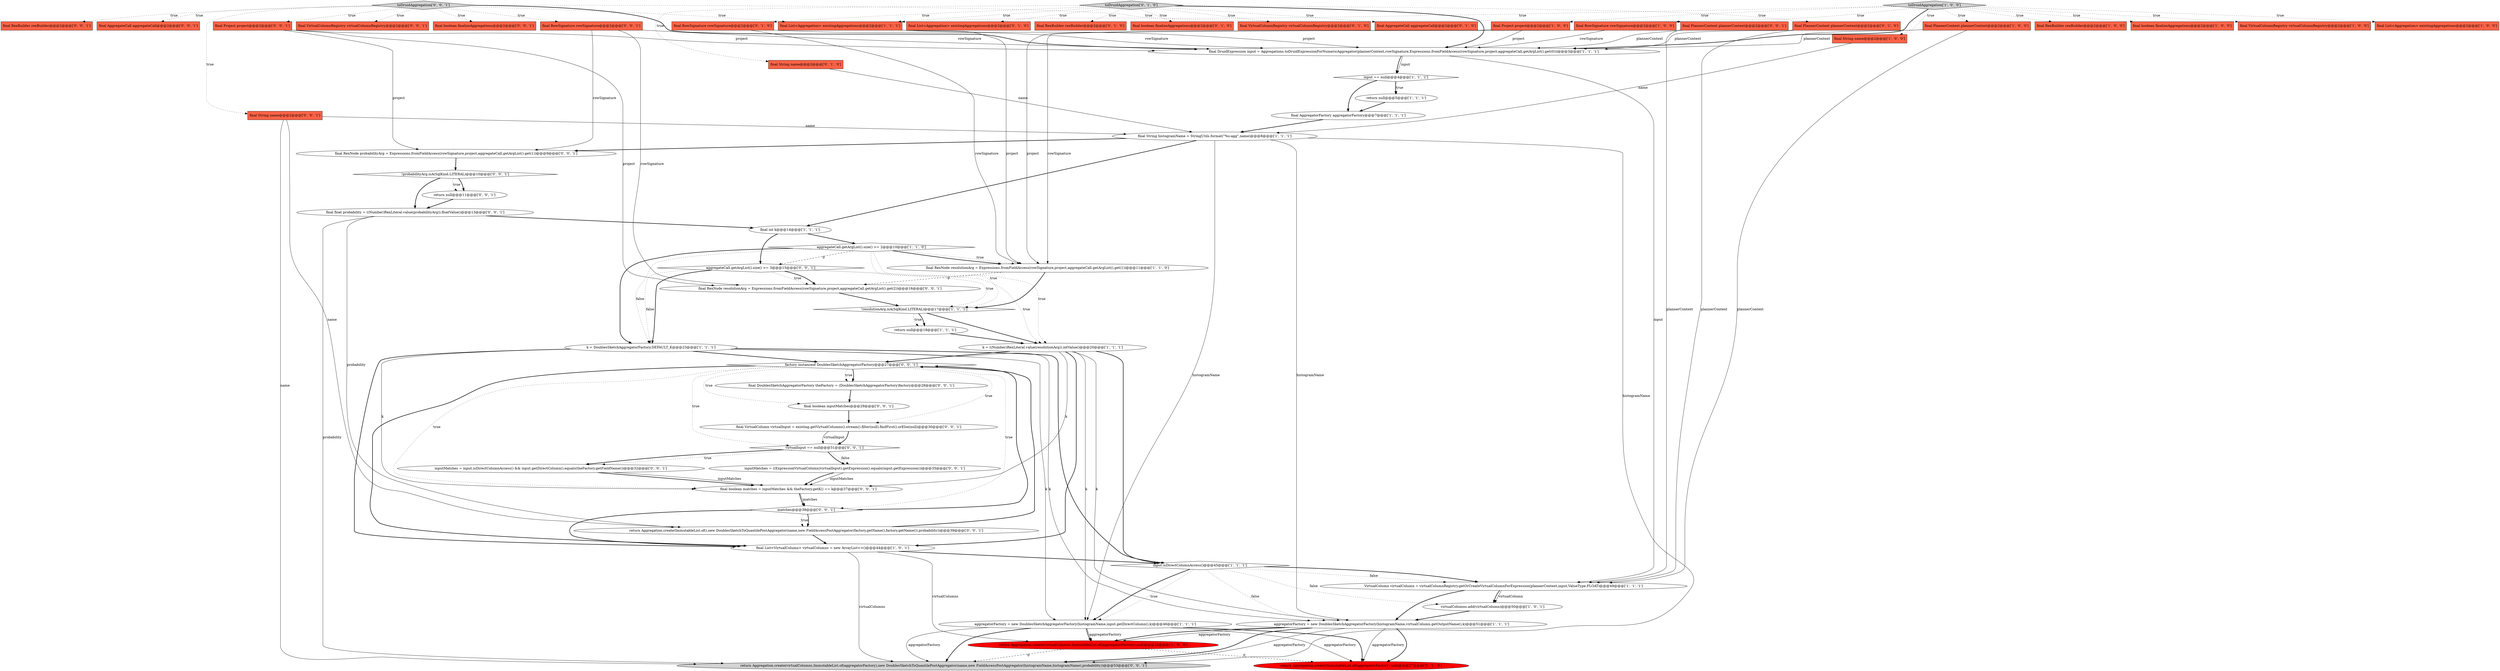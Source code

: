 digraph {
32 [style = filled, label = "return Aggregation.create(ImmutableList.of(aggregatorFactory),null)@@@27@@@['0', '1', '0']", fillcolor = red, shape = ellipse image = "AAA1AAABBB2BBB"];
61 [style = filled, label = "final RexNode resolutionArg = Expressions.fromFieldAccess(rowSignature,project,aggregateCall.getArgList().get(2))@@@16@@@['0', '0', '1']", fillcolor = white, shape = ellipse image = "AAA0AAABBB3BBB"];
43 [style = filled, label = "return Aggregation.create(virtualColumns,ImmutableList.of(aggregatorFactory),new DoublesSketchToQuantilePostAggregator(name,new FieldAccessPostAggregator(histogramName,histogramName),probability))@@@53@@@['0', '0', '1']", fillcolor = lightgray, shape = ellipse image = "AAA0AAABBB3BBB"];
11 [style = filled, label = "return null@@@5@@@['1', '1', '1']", fillcolor = white, shape = ellipse image = "AAA0AAABBB1BBB"];
26 [style = filled, label = "input.isDirectColumnAccess()@@@45@@@['1', '1', '1']", fillcolor = white, shape = diamond image = "AAA0AAABBB1BBB"];
36 [style = filled, label = "final PlannerContext plannerContext@@@2@@@['0', '1', '0']", fillcolor = tomato, shape = box image = "AAA0AAABBB2BBB"];
9 [style = filled, label = "final int k@@@14@@@['1', '1', '1']", fillcolor = white, shape = ellipse image = "AAA0AAABBB1BBB"];
6 [style = filled, label = "virtualColumns.add(virtualColumn)@@@50@@@['1', '0', '1']", fillcolor = white, shape = ellipse image = "AAA0AAABBB1BBB"];
22 [style = filled, label = "final DruidExpression input = Aggregations.toDruidExpressionForNumericAggregator(plannerContext,rowSignature,Expressions.fromFieldAccess(rowSignature,project,aggregateCall.getArgList().get(0)))@@@3@@@['1', '1', '1']", fillcolor = white, shape = ellipse image = "AAA0AAABBB1BBB"];
34 [style = filled, label = "final List<Aggregation> existingAggregations@@@2@@@['0', '1', '0']", fillcolor = tomato, shape = box image = "AAA0AAABBB2BBB"];
42 [style = filled, label = "factory instanceof DoublesSketchAggregatorFactory@@@27@@@['0', '0', '1']", fillcolor = white, shape = diamond image = "AAA0AAABBB3BBB"];
56 [style = filled, label = "matches@@@38@@@['0', '0', '1']", fillcolor = white, shape = diamond image = "AAA0AAABBB3BBB"];
28 [style = filled, label = "final List<Aggregation> existingAggregations@@@2@@@['1', '1', '1']", fillcolor = tomato, shape = box image = "AAA0AAABBB1BBB"];
38 [style = filled, label = "final RexBuilder rexBuilder@@@2@@@['0', '1', '0']", fillcolor = tomato, shape = box image = "AAA0AAABBB2BBB"];
41 [style = filled, label = "aggregateCall.getArgList().size() >= 3@@@15@@@['0', '0', '1']", fillcolor = white, shape = diamond image = "AAA0AAABBB3BBB"];
35 [style = filled, label = "final boolean finalizeAggregations@@@2@@@['0', '1', '0']", fillcolor = tomato, shape = box image = "AAA0AAABBB2BBB"];
48 [style = filled, label = "final VirtualColumnRegistry virtualColumnRegistry@@@2@@@['0', '0', '1']", fillcolor = tomato, shape = box image = "AAA0AAABBB3BBB"];
49 [style = filled, label = "final boolean finalizeAggregations@@@2@@@['0', '0', '1']", fillcolor = tomato, shape = box image = "AAA0AAABBB3BBB"];
2 [style = filled, label = "final String histogramName = StringUtils.format(\"%s:agg\",name)@@@8@@@['1', '1', '1']", fillcolor = white, shape = ellipse image = "AAA0AAABBB1BBB"];
62 [style = filled, label = "inputMatches = input.isDirectColumnAccess() && input.getDirectColumn().equals(theFactory.getFieldName())@@@32@@@['0', '0', '1']", fillcolor = white, shape = ellipse image = "AAA0AAABBB3BBB"];
54 [style = filled, label = "!probabilityArg.isA(SqlKind.LITERAL)@@@10@@@['0', '0', '1']", fillcolor = white, shape = diamond image = "AAA0AAABBB3BBB"];
39 [style = filled, label = "final RexBuilder rexBuilder@@@2@@@['0', '0', '1']", fillcolor = tomato, shape = box image = "AAA0AAABBB3BBB"];
63 [style = filled, label = "final String name@@@2@@@['0', '0', '1']", fillcolor = tomato, shape = box image = "AAA0AAABBB3BBB"];
55 [style = filled, label = "return null@@@11@@@['0', '0', '1']", fillcolor = white, shape = ellipse image = "AAA0AAABBB3BBB"];
57 [style = filled, label = "final PlannerContext plannerContext@@@2@@@['0', '0', '1']", fillcolor = tomato, shape = box image = "AAA0AAABBB3BBB"];
60 [style = filled, label = "toDruidAggregation['0', '0', '1']", fillcolor = lightgray, shape = diamond image = "AAA0AAABBB3BBB"];
46 [style = filled, label = "inputMatches = ((ExpressionVirtualColumn)virtualInput).getExpression().equals(input.getExpression())@@@35@@@['0', '0', '1']", fillcolor = white, shape = ellipse image = "AAA0AAABBB3BBB"];
15 [style = filled, label = "toDruidAggregation['1', '0', '0']", fillcolor = lightgray, shape = diamond image = "AAA0AAABBB1BBB"];
19 [style = filled, label = "aggregateCall.getArgList().size() >= 2@@@10@@@['1', '1', '0']", fillcolor = white, shape = diamond image = "AAA0AAABBB1BBB"];
40 [style = filled, label = "final boolean matches = inputMatches && theFactory.getK() == k@@@37@@@['0', '0', '1']", fillcolor = white, shape = ellipse image = "AAA0AAABBB3BBB"];
16 [style = filled, label = "input == null@@@4@@@['1', '1', '1']", fillcolor = white, shape = diamond image = "AAA0AAABBB1BBB"];
37 [style = filled, label = "final VirtualColumnRegistry virtualColumnRegistry@@@2@@@['0', '1', '0']", fillcolor = tomato, shape = box image = "AAA0AAABBB2BBB"];
0 [style = filled, label = "return Aggregation.create(virtualColumns,ImmutableList.of(aggregatorFactory),null)@@@29@@@['1', '0', '0']", fillcolor = red, shape = ellipse image = "AAA1AAABBB1BBB"];
47 [style = filled, label = "final AggregateCall aggregateCall@@@2@@@['0', '0', '1']", fillcolor = tomato, shape = box image = "AAA0AAABBB3BBB"];
1 [style = filled, label = "final String name@@@2@@@['1', '0', '0']", fillcolor = tomato, shape = box image = "AAA0AAABBB1BBB"];
14 [style = filled, label = "k = DoublesSketchAggregatorFactory.DEFAULT_K@@@23@@@['1', '1', '1']", fillcolor = white, shape = ellipse image = "AAA0AAABBB1BBB"];
58 [style = filled, label = "final float probability = ((Number)RexLiteral.value(probabilityArg)).floatValue()@@@13@@@['0', '0', '1']", fillcolor = white, shape = ellipse image = "AAA0AAABBB3BBB"];
30 [style = filled, label = "toDruidAggregation['0', '1', '0']", fillcolor = lightgray, shape = diamond image = "AAA0AAABBB2BBB"];
20 [style = filled, label = "VirtualColumn virtualColumn = virtualColumnRegistry.getOrCreateVirtualColumnForExpression(plannerContext,input,ValueType.FLOAT)@@@49@@@['1', '1', '1']", fillcolor = white, shape = ellipse image = "AAA0AAABBB1BBB"];
3 [style = filled, label = "final RexBuilder rexBuilder@@@2@@@['1', '0', '0']", fillcolor = tomato, shape = box image = "AAA0AAABBB1BBB"];
31 [style = filled, label = "final String name@@@2@@@['0', '1', '0']", fillcolor = tomato, shape = box image = "AAA0AAABBB2BBB"];
4 [style = filled, label = "return null@@@18@@@['1', '1', '1']", fillcolor = white, shape = ellipse image = "AAA0AAABBB1BBB"];
24 [style = filled, label = "final RexNode resolutionArg = Expressions.fromFieldAccess(rowSignature,project,aggregateCall.getArgList().get(1))@@@11@@@['1', '1', '0']", fillcolor = white, shape = ellipse image = "AAA0AAABBB1BBB"];
27 [style = filled, label = "final boolean finalizeAggregations@@@2@@@['1', '0', '0']", fillcolor = tomato, shape = box image = "AAA0AAABBB1BBB"];
25 [style = filled, label = "final RowSignature rowSignature@@@2@@@['1', '0', '0']", fillcolor = tomato, shape = box image = "AAA0AAABBB1BBB"];
17 [style = filled, label = "final AggregatorFactory aggregatorFactory@@@7@@@['1', '1', '1']", fillcolor = white, shape = ellipse image = "AAA0AAABBB1BBB"];
7 [style = filled, label = "aggregatorFactory = new DoublesSketchAggregatorFactory(histogramName,virtualColumn.getOutputName(),k)@@@51@@@['1', '1', '1']", fillcolor = white, shape = ellipse image = "AAA0AAABBB1BBB"];
23 [style = filled, label = "k = ((Number)RexLiteral.value(resolutionArg)).intValue()@@@20@@@['1', '1', '1']", fillcolor = white, shape = ellipse image = "AAA0AAABBB1BBB"];
51 [style = filled, label = "final RexNode probabilityArg = Expressions.fromFieldAccess(rowSignature,project,aggregateCall.getArgList().get(1))@@@9@@@['0', '0', '1']", fillcolor = white, shape = ellipse image = "AAA0AAABBB3BBB"];
10 [style = filled, label = "final VirtualColumnRegistry virtualColumnRegistry@@@2@@@['1', '0', '0']", fillcolor = tomato, shape = box image = "AAA0AAABBB1BBB"];
29 [style = filled, label = "final RowSignature rowSignature@@@2@@@['0', '1', '0']", fillcolor = tomato, shape = box image = "AAA0AAABBB2BBB"];
45 [style = filled, label = "final VirtualColumn virtualInput = existing.getVirtualColumns().stream().filter(null).findFirst().orElse(null)@@@30@@@['0', '0', '1']", fillcolor = white, shape = ellipse image = "AAA0AAABBB3BBB"];
18 [style = filled, label = "final List<VirtualColumn> virtualColumns = new ArrayList<>()@@@44@@@['1', '0', '1']", fillcolor = white, shape = ellipse image = "AAA0AAABBB1BBB"];
50 [style = filled, label = "final Project project@@@2@@@['0', '0', '1']", fillcolor = tomato, shape = box image = "AAA0AAABBB3BBB"];
64 [style = filled, label = "final DoublesSketchAggregatorFactory theFactory = (DoublesSketchAggregatorFactory)factory@@@28@@@['0', '0', '1']", fillcolor = white, shape = ellipse image = "AAA0AAABBB3BBB"];
5 [style = filled, label = "!resolutionArg.isA(SqlKind.LITERAL)@@@17@@@['1', '1', '1']", fillcolor = white, shape = diamond image = "AAA0AAABBB1BBB"];
8 [style = filled, label = "final List<Aggregation> existingAggregations@@@2@@@['1', '0', '0']", fillcolor = tomato, shape = box image = "AAA0AAABBB1BBB"];
52 [style = filled, label = "final boolean inputMatches@@@29@@@['0', '0', '1']", fillcolor = white, shape = ellipse image = "AAA0AAABBB3BBB"];
53 [style = filled, label = "virtualInput == null@@@31@@@['0', '0', '1']", fillcolor = white, shape = diamond image = "AAA0AAABBB3BBB"];
59 [style = filled, label = "final RowSignature rowSignature@@@2@@@['0', '0', '1']", fillcolor = tomato, shape = box image = "AAA0AAABBB3BBB"];
13 [style = filled, label = "final PlannerContext plannerContext@@@2@@@['1', '0', '0']", fillcolor = tomato, shape = box image = "AAA0AAABBB1BBB"];
21 [style = filled, label = "final Project project@@@2@@@['1', '0', '0']", fillcolor = tomato, shape = box image = "AAA0AAABBB1BBB"];
33 [style = filled, label = "final AggregateCall aggregateCall@@@2@@@['0', '1', '0']", fillcolor = tomato, shape = box image = "AAA0AAABBB2BBB"];
12 [style = filled, label = "aggregatorFactory = new DoublesSketchAggregatorFactory(histogramName,input.getDirectColumn(),k)@@@46@@@['1', '1', '1']", fillcolor = white, shape = ellipse image = "AAA0AAABBB1BBB"];
44 [style = filled, label = "return Aggregation.create(ImmutableList.of(),new DoublesSketchToQuantilePostAggregator(name,new FieldAccessPostAggregator(factory.getName(),factory.getName()),probability))@@@39@@@['0', '0', '1']", fillcolor = white, shape = ellipse image = "AAA0AAABBB3BBB"];
2->7 [style = solid, label="histogramName"];
54->55 [style = bold, label=""];
50->61 [style = solid, label="project"];
7->32 [style = bold, label=""];
63->44 [style = solid, label="name"];
18->43 [style = solid, label="virtualColumns"];
60->48 [style = dotted, label="true"];
2->43 [style = solid, label="histogramName"];
2->51 [style = bold, label=""];
26->12 [style = dotted, label="true"];
50->51 [style = solid, label="project"];
26->7 [style = dotted, label="false"];
60->22 [style = bold, label=""];
60->50 [style = dotted, label="true"];
12->43 [style = solid, label="aggregatorFactory"];
14->12 [style = solid, label="k"];
29->24 [style = solid, label="rowSignature"];
15->21 [style = dotted, label="true"];
58->9 [style = bold, label=""];
60->59 [style = dotted, label="true"];
19->24 [style = bold, label=""];
26->12 [style = bold, label=""];
15->8 [style = dotted, label="true"];
31->2 [style = solid, label="name"];
21->22 [style = solid, label="project"];
7->43 [style = bold, label=""];
44->18 [style = bold, label=""];
59->51 [style = solid, label="rowSignature"];
62->40 [style = bold, label=""];
18->0 [style = solid, label="virtualColumns"];
30->33 [style = dotted, label="true"];
13->20 [style = solid, label="plannerContext"];
23->12 [style = solid, label="k"];
7->32 [style = solid, label="aggregatorFactory"];
64->52 [style = bold, label=""];
5->23 [style = bold, label=""];
51->54 [style = bold, label=""];
7->43 [style = solid, label="aggregatorFactory"];
52->45 [style = bold, label=""];
58->44 [style = solid, label="probability"];
7->0 [style = bold, label=""];
15->10 [style = dotted, label="true"];
16->17 [style = bold, label=""];
2->9 [style = bold, label=""];
24->61 [style = dashed, label="0"];
41->61 [style = dotted, label="true"];
41->61 [style = bold, label=""];
54->58 [style = bold, label=""];
24->5 [style = bold, label=""];
5->4 [style = dotted, label="true"];
15->13 [style = dotted, label="true"];
15->27 [style = dotted, label="true"];
13->22 [style = solid, label="plannerContext"];
41->5 [style = dotted, label="true"];
15->3 [style = dotted, label="true"];
12->32 [style = solid, label="aggregatorFactory"];
60->39 [style = dotted, label="true"];
30->29 [style = dotted, label="true"];
7->0 [style = solid, label="aggregatorFactory"];
12->0 [style = solid, label="aggregatorFactory"];
17->2 [style = bold, label=""];
41->23 [style = dotted, label="true"];
60->47 [style = dotted, label="true"];
22->16 [style = solid, label="input"];
42->52 [style = dotted, label="true"];
11->17 [style = bold, label=""];
14->18 [style = bold, label=""];
36->22 [style = solid, label="plannerContext"];
56->18 [style = bold, label=""];
59->22 [style = solid, label="rowSignature"];
46->40 [style = bold, label=""];
20->7 [style = bold, label=""];
6->7 [style = bold, label=""];
30->28 [style = dotted, label="true"];
42->45 [style = dotted, label="true"];
16->11 [style = dotted, label="true"];
4->23 [style = bold, label=""];
26->20 [style = bold, label=""];
21->24 [style = solid, label="project"];
44->42 [style = bold, label=""];
26->20 [style = dotted, label="false"];
23->7 [style = solid, label="k"];
53->62 [style = dotted, label="true"];
57->20 [style = solid, label="plannerContext"];
28->24 [style = solid, label="project"];
40->56 [style = bold, label=""];
22->16 [style = bold, label=""];
29->22 [style = solid, label="rowSignature"];
46->40 [style = solid, label="inputMatches"];
19->14 [style = dotted, label="false"];
1->2 [style = solid, label="name"];
18->26 [style = bold, label=""];
14->42 [style = bold, label=""];
12->32 [style = bold, label=""];
60->57 [style = dotted, label="true"];
23->40 [style = solid, label="k"];
41->14 [style = dotted, label="false"];
0->43 [style = dashed, label="0"];
45->53 [style = bold, label=""];
26->6 [style = dotted, label="false"];
59->61 [style = solid, label="rowSignature"];
14->7 [style = solid, label="k"];
19->24 [style = dotted, label="true"];
57->22 [style = solid, label="plannerContext"];
30->34 [style = dotted, label="true"];
42->40 [style = dotted, label="true"];
30->36 [style = dotted, label="true"];
42->53 [style = dotted, label="true"];
53->46 [style = dotted, label="false"];
15->22 [style = bold, label=""];
19->41 [style = dashed, label="0"];
23->42 [style = bold, label=""];
53->62 [style = bold, label=""];
15->28 [style = dotted, label="true"];
53->46 [style = bold, label=""];
19->14 [style = bold, label=""];
28->22 [style = solid, label="project"];
50->22 [style = solid, label="project"];
56->44 [style = dotted, label="true"];
5->4 [style = bold, label=""];
63->2 [style = solid, label="name"];
19->5 [style = dotted, label="true"];
22->20 [style = solid, label="input"];
9->19 [style = bold, label=""];
30->37 [style = dotted, label="true"];
30->38 [style = dotted, label="true"];
42->64 [style = bold, label=""];
12->43 [style = bold, label=""];
15->25 [style = dotted, label="true"];
62->40 [style = solid, label="inputMatches"];
20->6 [style = solid, label="virtualColumn"];
45->53 [style = solid, label="virtualInput"];
23->18 [style = bold, label=""];
14->40 [style = solid, label="k"];
41->14 [style = bold, label=""];
30->31 [style = dotted, label="true"];
58->43 [style = solid, label="probability"];
36->20 [style = solid, label="plannerContext"];
63->43 [style = solid, label="name"];
42->18 [style = bold, label=""];
25->24 [style = solid, label="rowSignature"];
30->22 [style = bold, label=""];
16->11 [style = bold, label=""];
42->64 [style = dotted, label="true"];
61->5 [style = bold, label=""];
0->32 [style = dashed, label="0"];
23->26 [style = bold, label=""];
2->12 [style = solid, label="histogramName"];
19->23 [style = dotted, label="true"];
20->6 [style = bold, label=""];
12->0 [style = bold, label=""];
56->42 [style = bold, label=""];
9->41 [style = bold, label=""];
14->26 [style = bold, label=""];
60->49 [style = dotted, label="true"];
60->63 [style = dotted, label="true"];
30->35 [style = dotted, label="true"];
15->1 [style = dotted, label="true"];
42->56 [style = dotted, label="true"];
60->28 [style = dotted, label="true"];
40->56 [style = solid, label="matches"];
54->55 [style = dotted, label="true"];
25->22 [style = solid, label="rowSignature"];
56->44 [style = bold, label=""];
55->58 [style = bold, label=""];
}

